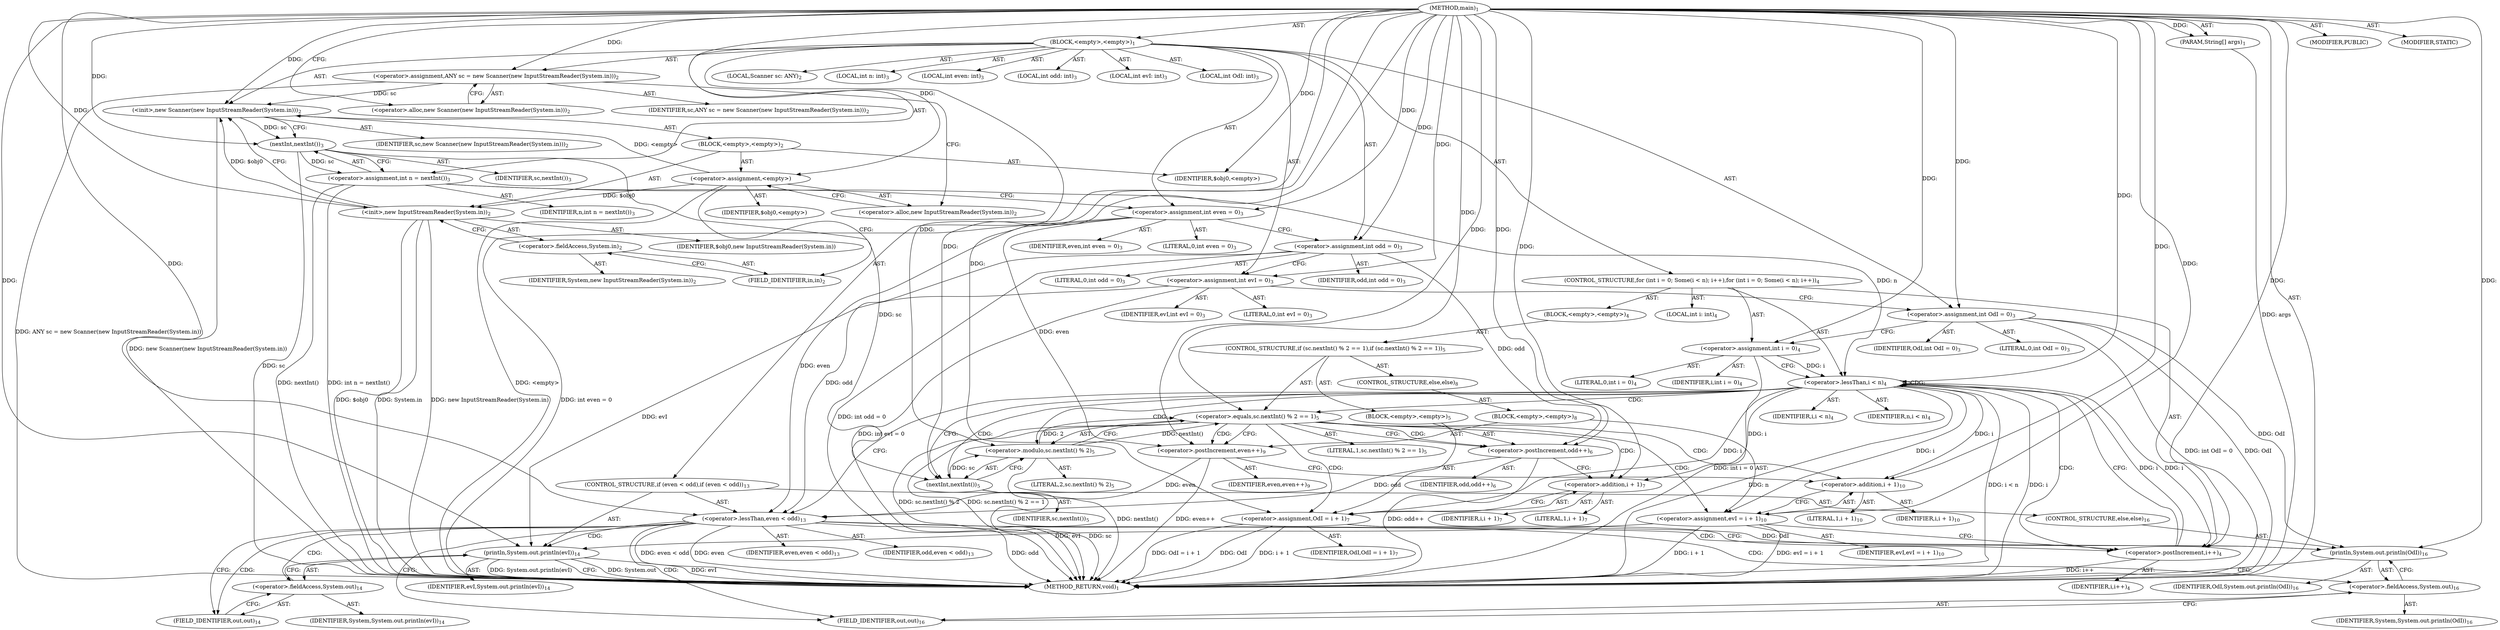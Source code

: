digraph "main" {  
"19" [label = <(METHOD,main)<SUB>1</SUB>> ]
"20" [label = <(PARAM,String[] args)<SUB>1</SUB>> ]
"21" [label = <(BLOCK,&lt;empty&gt;,&lt;empty&gt;)<SUB>1</SUB>> ]
"4" [label = <(LOCAL,Scanner sc: ANY)<SUB>2</SUB>> ]
"22" [label = <(&lt;operator&gt;.assignment,ANY sc = new Scanner(new InputStreamReader(System.in)))<SUB>2</SUB>> ]
"23" [label = <(IDENTIFIER,sc,ANY sc = new Scanner(new InputStreamReader(System.in)))<SUB>2</SUB>> ]
"24" [label = <(&lt;operator&gt;.alloc,new Scanner(new InputStreamReader(System.in)))<SUB>2</SUB>> ]
"25" [label = <(&lt;init&gt;,new Scanner(new InputStreamReader(System.in)))<SUB>2</SUB>> ]
"3" [label = <(IDENTIFIER,sc,new Scanner(new InputStreamReader(System.in)))<SUB>2</SUB>> ]
"26" [label = <(BLOCK,&lt;empty&gt;,&lt;empty&gt;)<SUB>2</SUB>> ]
"27" [label = <(&lt;operator&gt;.assignment,&lt;empty&gt;)> ]
"28" [label = <(IDENTIFIER,$obj0,&lt;empty&gt;)> ]
"29" [label = <(&lt;operator&gt;.alloc,new InputStreamReader(System.in))<SUB>2</SUB>> ]
"30" [label = <(&lt;init&gt;,new InputStreamReader(System.in))<SUB>2</SUB>> ]
"31" [label = <(IDENTIFIER,$obj0,new InputStreamReader(System.in))> ]
"32" [label = <(&lt;operator&gt;.fieldAccess,System.in)<SUB>2</SUB>> ]
"33" [label = <(IDENTIFIER,System,new InputStreamReader(System.in))<SUB>2</SUB>> ]
"34" [label = <(FIELD_IDENTIFIER,in,in)<SUB>2</SUB>> ]
"35" [label = <(IDENTIFIER,$obj0,&lt;empty&gt;)> ]
"36" [label = <(LOCAL,int n: int)<SUB>3</SUB>> ]
"37" [label = <(LOCAL,int even: int)<SUB>3</SUB>> ]
"38" [label = <(LOCAL,int odd: int)<SUB>3</SUB>> ]
"39" [label = <(LOCAL,int evI: int)<SUB>3</SUB>> ]
"40" [label = <(LOCAL,int OdI: int)<SUB>3</SUB>> ]
"41" [label = <(&lt;operator&gt;.assignment,int n = nextInt())<SUB>3</SUB>> ]
"42" [label = <(IDENTIFIER,n,int n = nextInt())<SUB>3</SUB>> ]
"43" [label = <(nextInt,nextInt())<SUB>3</SUB>> ]
"44" [label = <(IDENTIFIER,sc,nextInt())<SUB>3</SUB>> ]
"45" [label = <(&lt;operator&gt;.assignment,int even = 0)<SUB>3</SUB>> ]
"46" [label = <(IDENTIFIER,even,int even = 0)<SUB>3</SUB>> ]
"47" [label = <(LITERAL,0,int even = 0)<SUB>3</SUB>> ]
"48" [label = <(&lt;operator&gt;.assignment,int odd = 0)<SUB>3</SUB>> ]
"49" [label = <(IDENTIFIER,odd,int odd = 0)<SUB>3</SUB>> ]
"50" [label = <(LITERAL,0,int odd = 0)<SUB>3</SUB>> ]
"51" [label = <(&lt;operator&gt;.assignment,int evI = 0)<SUB>3</SUB>> ]
"52" [label = <(IDENTIFIER,evI,int evI = 0)<SUB>3</SUB>> ]
"53" [label = <(LITERAL,0,int evI = 0)<SUB>3</SUB>> ]
"54" [label = <(&lt;operator&gt;.assignment,int OdI = 0)<SUB>3</SUB>> ]
"55" [label = <(IDENTIFIER,OdI,int OdI = 0)<SUB>3</SUB>> ]
"56" [label = <(LITERAL,0,int OdI = 0)<SUB>3</SUB>> ]
"57" [label = <(CONTROL_STRUCTURE,for (int i = 0; Some(i &lt; n); i++),for (int i = 0; Some(i &lt; n); i++))<SUB>4</SUB>> ]
"58" [label = <(LOCAL,int i: int)<SUB>4</SUB>> ]
"59" [label = <(&lt;operator&gt;.assignment,int i = 0)<SUB>4</SUB>> ]
"60" [label = <(IDENTIFIER,i,int i = 0)<SUB>4</SUB>> ]
"61" [label = <(LITERAL,0,int i = 0)<SUB>4</SUB>> ]
"62" [label = <(&lt;operator&gt;.lessThan,i &lt; n)<SUB>4</SUB>> ]
"63" [label = <(IDENTIFIER,i,i &lt; n)<SUB>4</SUB>> ]
"64" [label = <(IDENTIFIER,n,i &lt; n)<SUB>4</SUB>> ]
"65" [label = <(&lt;operator&gt;.postIncrement,i++)<SUB>4</SUB>> ]
"66" [label = <(IDENTIFIER,i,i++)<SUB>4</SUB>> ]
"67" [label = <(BLOCK,&lt;empty&gt;,&lt;empty&gt;)<SUB>4</SUB>> ]
"68" [label = <(CONTROL_STRUCTURE,if (sc.nextInt() % 2 == 1),if (sc.nextInt() % 2 == 1))<SUB>5</SUB>> ]
"69" [label = <(&lt;operator&gt;.equals,sc.nextInt() % 2 == 1)<SUB>5</SUB>> ]
"70" [label = <(&lt;operator&gt;.modulo,sc.nextInt() % 2)<SUB>5</SUB>> ]
"71" [label = <(nextInt,nextInt())<SUB>5</SUB>> ]
"72" [label = <(IDENTIFIER,sc,nextInt())<SUB>5</SUB>> ]
"73" [label = <(LITERAL,2,sc.nextInt() % 2)<SUB>5</SUB>> ]
"74" [label = <(LITERAL,1,sc.nextInt() % 2 == 1)<SUB>5</SUB>> ]
"75" [label = <(BLOCK,&lt;empty&gt;,&lt;empty&gt;)<SUB>5</SUB>> ]
"76" [label = <(&lt;operator&gt;.postIncrement,odd++)<SUB>6</SUB>> ]
"77" [label = <(IDENTIFIER,odd,odd++)<SUB>6</SUB>> ]
"78" [label = <(&lt;operator&gt;.assignment,OdI = i + 1)<SUB>7</SUB>> ]
"79" [label = <(IDENTIFIER,OdI,OdI = i + 1)<SUB>7</SUB>> ]
"80" [label = <(&lt;operator&gt;.addition,i + 1)<SUB>7</SUB>> ]
"81" [label = <(IDENTIFIER,i,i + 1)<SUB>7</SUB>> ]
"82" [label = <(LITERAL,1,i + 1)<SUB>7</SUB>> ]
"83" [label = <(CONTROL_STRUCTURE,else,else)<SUB>8</SUB>> ]
"84" [label = <(BLOCK,&lt;empty&gt;,&lt;empty&gt;)<SUB>8</SUB>> ]
"85" [label = <(&lt;operator&gt;.postIncrement,even++)<SUB>9</SUB>> ]
"86" [label = <(IDENTIFIER,even,even++)<SUB>9</SUB>> ]
"87" [label = <(&lt;operator&gt;.assignment,evI = i + 1)<SUB>10</SUB>> ]
"88" [label = <(IDENTIFIER,evI,evI = i + 1)<SUB>10</SUB>> ]
"89" [label = <(&lt;operator&gt;.addition,i + 1)<SUB>10</SUB>> ]
"90" [label = <(IDENTIFIER,i,i + 1)<SUB>10</SUB>> ]
"91" [label = <(LITERAL,1,i + 1)<SUB>10</SUB>> ]
"92" [label = <(CONTROL_STRUCTURE,if (even &lt; odd),if (even &lt; odd))<SUB>13</SUB>> ]
"93" [label = <(&lt;operator&gt;.lessThan,even &lt; odd)<SUB>13</SUB>> ]
"94" [label = <(IDENTIFIER,even,even &lt; odd)<SUB>13</SUB>> ]
"95" [label = <(IDENTIFIER,odd,even &lt; odd)<SUB>13</SUB>> ]
"96" [label = <(println,System.out.println(evI))<SUB>14</SUB>> ]
"97" [label = <(&lt;operator&gt;.fieldAccess,System.out)<SUB>14</SUB>> ]
"98" [label = <(IDENTIFIER,System,System.out.println(evI))<SUB>14</SUB>> ]
"99" [label = <(FIELD_IDENTIFIER,out,out)<SUB>14</SUB>> ]
"100" [label = <(IDENTIFIER,evI,System.out.println(evI))<SUB>14</SUB>> ]
"101" [label = <(CONTROL_STRUCTURE,else,else)<SUB>16</SUB>> ]
"102" [label = <(println,System.out.println(OdI))<SUB>16</SUB>> ]
"103" [label = <(&lt;operator&gt;.fieldAccess,System.out)<SUB>16</SUB>> ]
"104" [label = <(IDENTIFIER,System,System.out.println(OdI))<SUB>16</SUB>> ]
"105" [label = <(FIELD_IDENTIFIER,out,out)<SUB>16</SUB>> ]
"106" [label = <(IDENTIFIER,OdI,System.out.println(OdI))<SUB>16</SUB>> ]
"107" [label = <(MODIFIER,PUBLIC)> ]
"108" [label = <(MODIFIER,STATIC)> ]
"109" [label = <(METHOD_RETURN,void)<SUB>1</SUB>> ]
  "19" -> "20"  [ label = "AST: "] 
  "19" -> "21"  [ label = "AST: "] 
  "19" -> "107"  [ label = "AST: "] 
  "19" -> "108"  [ label = "AST: "] 
  "19" -> "109"  [ label = "AST: "] 
  "21" -> "4"  [ label = "AST: "] 
  "21" -> "22"  [ label = "AST: "] 
  "21" -> "25"  [ label = "AST: "] 
  "21" -> "36"  [ label = "AST: "] 
  "21" -> "37"  [ label = "AST: "] 
  "21" -> "38"  [ label = "AST: "] 
  "21" -> "39"  [ label = "AST: "] 
  "21" -> "40"  [ label = "AST: "] 
  "21" -> "41"  [ label = "AST: "] 
  "21" -> "45"  [ label = "AST: "] 
  "21" -> "48"  [ label = "AST: "] 
  "21" -> "51"  [ label = "AST: "] 
  "21" -> "54"  [ label = "AST: "] 
  "21" -> "57"  [ label = "AST: "] 
  "21" -> "92"  [ label = "AST: "] 
  "22" -> "23"  [ label = "AST: "] 
  "22" -> "24"  [ label = "AST: "] 
  "25" -> "3"  [ label = "AST: "] 
  "25" -> "26"  [ label = "AST: "] 
  "26" -> "27"  [ label = "AST: "] 
  "26" -> "30"  [ label = "AST: "] 
  "26" -> "35"  [ label = "AST: "] 
  "27" -> "28"  [ label = "AST: "] 
  "27" -> "29"  [ label = "AST: "] 
  "30" -> "31"  [ label = "AST: "] 
  "30" -> "32"  [ label = "AST: "] 
  "32" -> "33"  [ label = "AST: "] 
  "32" -> "34"  [ label = "AST: "] 
  "41" -> "42"  [ label = "AST: "] 
  "41" -> "43"  [ label = "AST: "] 
  "43" -> "44"  [ label = "AST: "] 
  "45" -> "46"  [ label = "AST: "] 
  "45" -> "47"  [ label = "AST: "] 
  "48" -> "49"  [ label = "AST: "] 
  "48" -> "50"  [ label = "AST: "] 
  "51" -> "52"  [ label = "AST: "] 
  "51" -> "53"  [ label = "AST: "] 
  "54" -> "55"  [ label = "AST: "] 
  "54" -> "56"  [ label = "AST: "] 
  "57" -> "58"  [ label = "AST: "] 
  "57" -> "59"  [ label = "AST: "] 
  "57" -> "62"  [ label = "AST: "] 
  "57" -> "65"  [ label = "AST: "] 
  "57" -> "67"  [ label = "AST: "] 
  "59" -> "60"  [ label = "AST: "] 
  "59" -> "61"  [ label = "AST: "] 
  "62" -> "63"  [ label = "AST: "] 
  "62" -> "64"  [ label = "AST: "] 
  "65" -> "66"  [ label = "AST: "] 
  "67" -> "68"  [ label = "AST: "] 
  "68" -> "69"  [ label = "AST: "] 
  "68" -> "75"  [ label = "AST: "] 
  "68" -> "83"  [ label = "AST: "] 
  "69" -> "70"  [ label = "AST: "] 
  "69" -> "74"  [ label = "AST: "] 
  "70" -> "71"  [ label = "AST: "] 
  "70" -> "73"  [ label = "AST: "] 
  "71" -> "72"  [ label = "AST: "] 
  "75" -> "76"  [ label = "AST: "] 
  "75" -> "78"  [ label = "AST: "] 
  "76" -> "77"  [ label = "AST: "] 
  "78" -> "79"  [ label = "AST: "] 
  "78" -> "80"  [ label = "AST: "] 
  "80" -> "81"  [ label = "AST: "] 
  "80" -> "82"  [ label = "AST: "] 
  "83" -> "84"  [ label = "AST: "] 
  "84" -> "85"  [ label = "AST: "] 
  "84" -> "87"  [ label = "AST: "] 
  "85" -> "86"  [ label = "AST: "] 
  "87" -> "88"  [ label = "AST: "] 
  "87" -> "89"  [ label = "AST: "] 
  "89" -> "90"  [ label = "AST: "] 
  "89" -> "91"  [ label = "AST: "] 
  "92" -> "93"  [ label = "AST: "] 
  "92" -> "96"  [ label = "AST: "] 
  "92" -> "101"  [ label = "AST: "] 
  "93" -> "94"  [ label = "AST: "] 
  "93" -> "95"  [ label = "AST: "] 
  "96" -> "97"  [ label = "AST: "] 
  "96" -> "100"  [ label = "AST: "] 
  "97" -> "98"  [ label = "AST: "] 
  "97" -> "99"  [ label = "AST: "] 
  "101" -> "102"  [ label = "AST: "] 
  "102" -> "103"  [ label = "AST: "] 
  "102" -> "106"  [ label = "AST: "] 
  "103" -> "104"  [ label = "AST: "] 
  "103" -> "105"  [ label = "AST: "] 
  "22" -> "29"  [ label = "CFG: "] 
  "25" -> "43"  [ label = "CFG: "] 
  "41" -> "45"  [ label = "CFG: "] 
  "45" -> "48"  [ label = "CFG: "] 
  "48" -> "51"  [ label = "CFG: "] 
  "51" -> "54"  [ label = "CFG: "] 
  "54" -> "59"  [ label = "CFG: "] 
  "24" -> "22"  [ label = "CFG: "] 
  "43" -> "41"  [ label = "CFG: "] 
  "59" -> "62"  [ label = "CFG: "] 
  "62" -> "71"  [ label = "CFG: "] 
  "62" -> "93"  [ label = "CFG: "] 
  "65" -> "62"  [ label = "CFG: "] 
  "93" -> "99"  [ label = "CFG: "] 
  "93" -> "105"  [ label = "CFG: "] 
  "96" -> "109"  [ label = "CFG: "] 
  "27" -> "34"  [ label = "CFG: "] 
  "30" -> "25"  [ label = "CFG: "] 
  "97" -> "96"  [ label = "CFG: "] 
  "102" -> "109"  [ label = "CFG: "] 
  "29" -> "27"  [ label = "CFG: "] 
  "32" -> "30"  [ label = "CFG: "] 
  "69" -> "76"  [ label = "CFG: "] 
  "69" -> "85"  [ label = "CFG: "] 
  "99" -> "97"  [ label = "CFG: "] 
  "103" -> "102"  [ label = "CFG: "] 
  "34" -> "32"  [ label = "CFG: "] 
  "70" -> "69"  [ label = "CFG: "] 
  "76" -> "80"  [ label = "CFG: "] 
  "78" -> "65"  [ label = "CFG: "] 
  "105" -> "103"  [ label = "CFG: "] 
  "71" -> "70"  [ label = "CFG: "] 
  "80" -> "78"  [ label = "CFG: "] 
  "85" -> "89"  [ label = "CFG: "] 
  "87" -> "65"  [ label = "CFG: "] 
  "89" -> "87"  [ label = "CFG: "] 
  "19" -> "24"  [ label = "CFG: "] 
  "20" -> "109"  [ label = "DDG: args"] 
  "22" -> "109"  [ label = "DDG: ANY sc = new Scanner(new InputStreamReader(System.in))"] 
  "27" -> "109"  [ label = "DDG: &lt;empty&gt;"] 
  "30" -> "109"  [ label = "DDG: $obj0"] 
  "30" -> "109"  [ label = "DDG: System.in"] 
  "30" -> "109"  [ label = "DDG: new InputStreamReader(System.in)"] 
  "25" -> "109"  [ label = "DDG: new Scanner(new InputStreamReader(System.in))"] 
  "43" -> "109"  [ label = "DDG: sc"] 
  "41" -> "109"  [ label = "DDG: nextInt()"] 
  "41" -> "109"  [ label = "DDG: int n = nextInt()"] 
  "45" -> "109"  [ label = "DDG: int even = 0"] 
  "48" -> "109"  [ label = "DDG: int odd = 0"] 
  "51" -> "109"  [ label = "DDG: int evI = 0"] 
  "54" -> "109"  [ label = "DDG: OdI"] 
  "54" -> "109"  [ label = "DDG: int OdI = 0"] 
  "59" -> "109"  [ label = "DDG: int i = 0"] 
  "62" -> "109"  [ label = "DDG: i"] 
  "62" -> "109"  [ label = "DDG: n"] 
  "62" -> "109"  [ label = "DDG: i &lt; n"] 
  "93" -> "109"  [ label = "DDG: even"] 
  "93" -> "109"  [ label = "DDG: odd"] 
  "93" -> "109"  [ label = "DDG: even &lt; odd"] 
  "96" -> "109"  [ label = "DDG: System.out"] 
  "96" -> "109"  [ label = "DDG: evI"] 
  "96" -> "109"  [ label = "DDG: System.out.println(evI)"] 
  "71" -> "109"  [ label = "DDG: sc"] 
  "70" -> "109"  [ label = "DDG: nextInt()"] 
  "69" -> "109"  [ label = "DDG: sc.nextInt() % 2"] 
  "69" -> "109"  [ label = "DDG: sc.nextInt() % 2 == 1"] 
  "85" -> "109"  [ label = "DDG: even++"] 
  "87" -> "109"  [ label = "DDG: i + 1"] 
  "87" -> "109"  [ label = "DDG: evI = i + 1"] 
  "76" -> "109"  [ label = "DDG: odd++"] 
  "78" -> "109"  [ label = "DDG: OdI"] 
  "78" -> "109"  [ label = "DDG: i + 1"] 
  "78" -> "109"  [ label = "DDG: OdI = i + 1"] 
  "65" -> "109"  [ label = "DDG: i++"] 
  "19" -> "20"  [ label = "DDG: "] 
  "19" -> "22"  [ label = "DDG: "] 
  "43" -> "41"  [ label = "DDG: sc"] 
  "19" -> "45"  [ label = "DDG: "] 
  "19" -> "48"  [ label = "DDG: "] 
  "19" -> "51"  [ label = "DDG: "] 
  "19" -> "54"  [ label = "DDG: "] 
  "22" -> "25"  [ label = "DDG: sc"] 
  "19" -> "25"  [ label = "DDG: "] 
  "27" -> "25"  [ label = "DDG: &lt;empty&gt;"] 
  "30" -> "25"  [ label = "DDG: $obj0"] 
  "19" -> "59"  [ label = "DDG: "] 
  "19" -> "27"  [ label = "DDG: "] 
  "19" -> "35"  [ label = "DDG: "] 
  "25" -> "43"  [ label = "DDG: sc"] 
  "19" -> "43"  [ label = "DDG: "] 
  "59" -> "62"  [ label = "DDG: i"] 
  "65" -> "62"  [ label = "DDG: i"] 
  "19" -> "62"  [ label = "DDG: "] 
  "41" -> "62"  [ label = "DDG: n"] 
  "19" -> "65"  [ label = "DDG: "] 
  "62" -> "65"  [ label = "DDG: i"] 
  "45" -> "93"  [ label = "DDG: even"] 
  "85" -> "93"  [ label = "DDG: even"] 
  "19" -> "93"  [ label = "DDG: "] 
  "48" -> "93"  [ label = "DDG: odd"] 
  "76" -> "93"  [ label = "DDG: odd"] 
  "51" -> "96"  [ label = "DDG: evI"] 
  "87" -> "96"  [ label = "DDG: evI"] 
  "19" -> "96"  [ label = "DDG: "] 
  "27" -> "30"  [ label = "DDG: $obj0"] 
  "19" -> "30"  [ label = "DDG: "] 
  "54" -> "102"  [ label = "DDG: OdI"] 
  "78" -> "102"  [ label = "DDG: OdI"] 
  "19" -> "102"  [ label = "DDG: "] 
  "70" -> "69"  [ label = "DDG: nextInt()"] 
  "70" -> "69"  [ label = "DDG: 2"] 
  "19" -> "69"  [ label = "DDG: "] 
  "62" -> "78"  [ label = "DDG: i"] 
  "19" -> "78"  [ label = "DDG: "] 
  "71" -> "70"  [ label = "DDG: sc"] 
  "19" -> "70"  [ label = "DDG: "] 
  "48" -> "76"  [ label = "DDG: odd"] 
  "19" -> "76"  [ label = "DDG: "] 
  "62" -> "87"  [ label = "DDG: i"] 
  "19" -> "87"  [ label = "DDG: "] 
  "43" -> "71"  [ label = "DDG: sc"] 
  "19" -> "71"  [ label = "DDG: "] 
  "62" -> "80"  [ label = "DDG: i"] 
  "19" -> "80"  [ label = "DDG: "] 
  "45" -> "85"  [ label = "DDG: even"] 
  "19" -> "85"  [ label = "DDG: "] 
  "62" -> "89"  [ label = "DDG: i"] 
  "19" -> "89"  [ label = "DDG: "] 
  "62" -> "71"  [ label = "CDG: "] 
  "62" -> "69"  [ label = "CDG: "] 
  "62" -> "70"  [ label = "CDG: "] 
  "62" -> "65"  [ label = "CDG: "] 
  "62" -> "62"  [ label = "CDG: "] 
  "93" -> "96"  [ label = "CDG: "] 
  "93" -> "105"  [ label = "CDG: "] 
  "93" -> "99"  [ label = "CDG: "] 
  "93" -> "102"  [ label = "CDG: "] 
  "93" -> "103"  [ label = "CDG: "] 
  "93" -> "97"  [ label = "CDG: "] 
  "69" -> "80"  [ label = "CDG: "] 
  "69" -> "89"  [ label = "CDG: "] 
  "69" -> "85"  [ label = "CDG: "] 
  "69" -> "76"  [ label = "CDG: "] 
  "69" -> "87"  [ label = "CDG: "] 
  "69" -> "78"  [ label = "CDG: "] 
}
